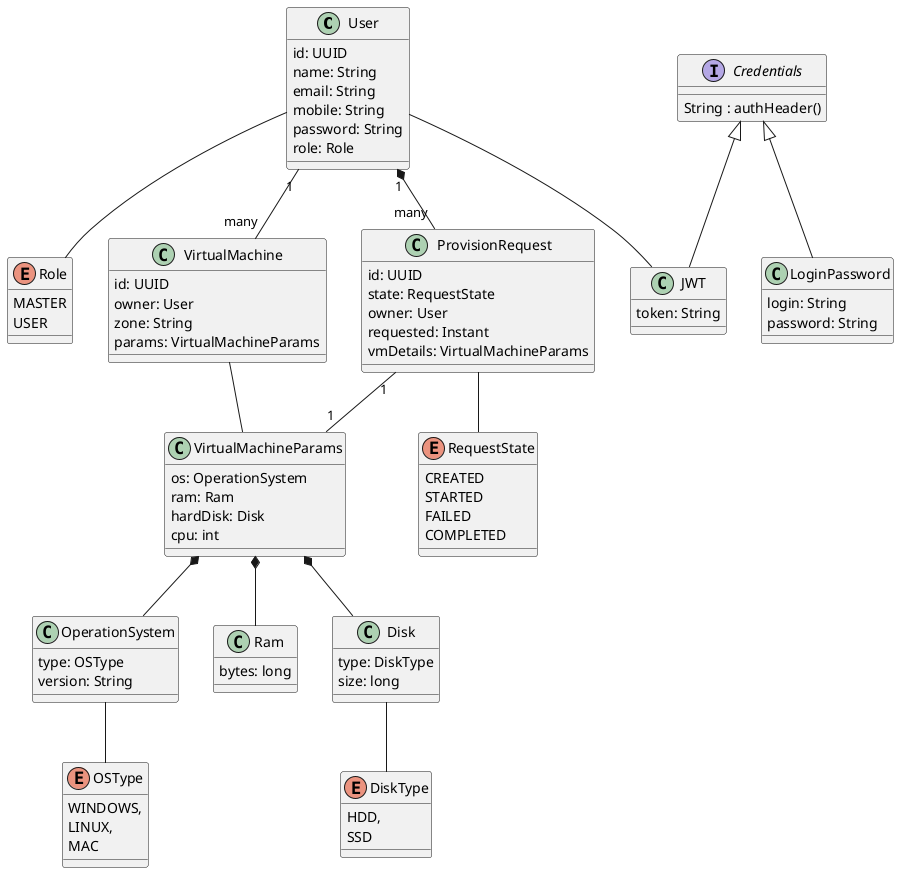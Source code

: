 @startuml
class User {
    id: UUID
    name: String
    email: String
    mobile: String
    password: String
    role: Role
}

interface Credentials {
    String : authHeader()
}

class JWT {
    token: String
}

class LoginPassword {
    login: String
    password: String
}

Credentials <|-- JWT
Credentials <|-- LoginPassword

enum Role {
    MASTER
    USER
}

class VirtualMachineParams {
    os: OperationSystem
    ram: Ram
    hardDisk: Disk
    cpu: int
}

class VirtualMachine {
    id: UUID
    owner: User
    zone: String
    params: VirtualMachineParams
}

class OperationSystem {
    type: OSType
    version: String
}

enum OSType {
    WINDOWS,
    LINUX,
    MAC
}

class Ram {
    bytes: long
}

class Disk {
    type: DiskType
    size: long
}

enum DiskType {
    HDD,
    SSD
}

class ProvisionRequest {
    id: UUID
    state: RequestState
    owner: User
    requested: Instant
    vmDetails: VirtualMachineParams
}

enum RequestState {
    CREATED
    STARTED
    FAILED
    COMPLETED
}

User -- Role
User -- JWT
User "1" -- "many" VirtualMachine
VirtualMachine -- VirtualMachineParams
User "1" *-- "many" ProvisionRequest
ProvisionRequest -- RequestState
ProvisionRequest "1" -- "1" VirtualMachineParams
VirtualMachineParams *-- Ram
VirtualMachineParams *-- Disk
VirtualMachineParams *-- OperationSystem
OperationSystem -- OSType
Disk -- DiskType

@enduml